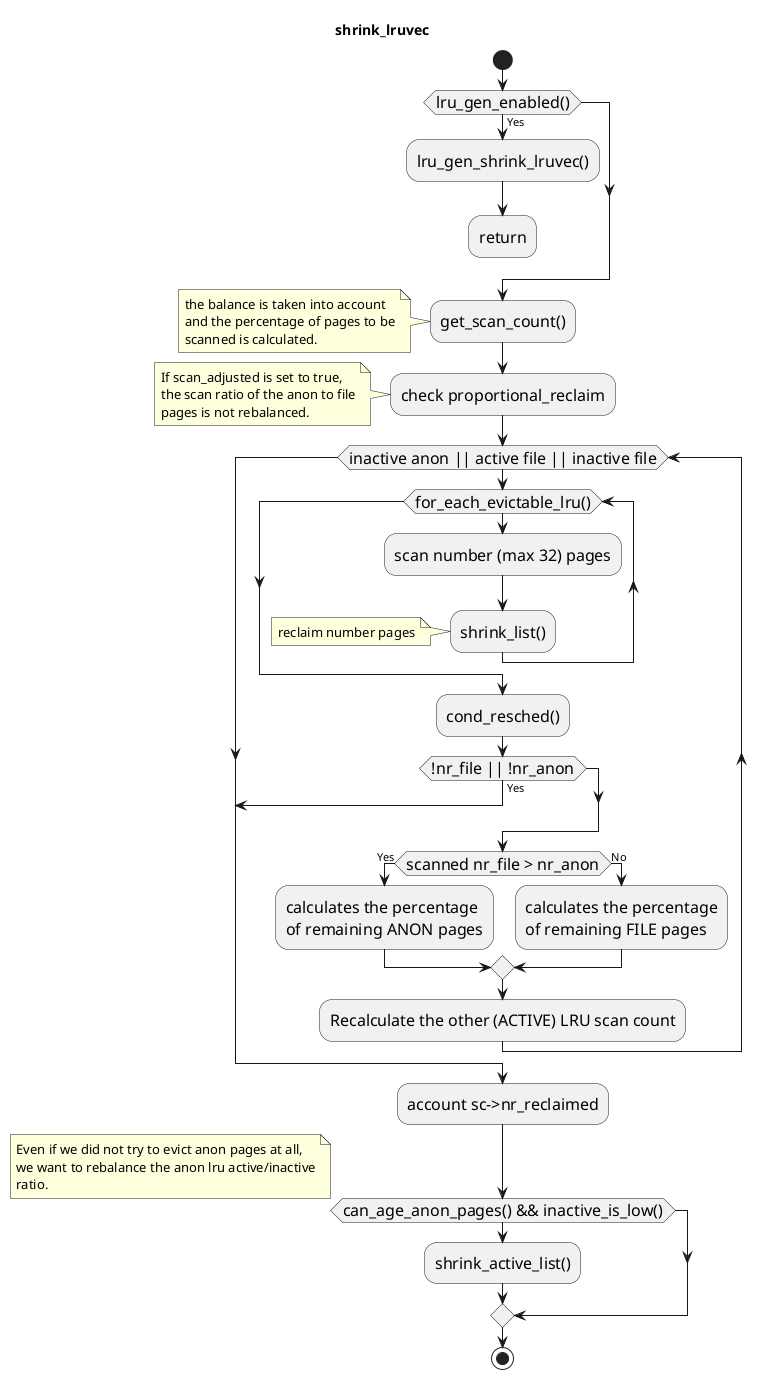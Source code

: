 @startuml
skinparam ActivityFontSize 16
title shrink_lruvec

start

if (lru_gen_enabled()) then (Yes)
    :lru_gen_shrink_lruvec();
    :return;
    detach
endif
:get_scan_count();
note left
    the balance is taken into account
    and the percentage of pages to be
    scanned is calculated.
end note
:check proportional_reclaim;
note left
    If scan_adjusted is set to true,
    the scan ratio of the anon to file
    pages is not rebalanced.
end note
while (inactive anon || active file || inactive file)

    while (for_each_evictable_lru())
        :scan number (max 32) pages;
        :shrink_list();
        note left:reclaim number pages
    endwhile

    :cond_resched();
    if (!nr_file || !nr_anon) then (Yes)
        break
    endif
    if (scanned nr_file > nr_anon) then (Yes)
        :calculates the percentage
        of remaining ANON pages;
    else (No)
        :calculates the percentage
        of remaining FILE pages;
    endif
    :Recalculate the other (ACTIVE) LRU scan count;
    endwhile

:account sc->nr_reclaimed;
if (can_age_anon_pages() && inactive_is_low()) then
    :shrink_active_list();
endif
note left
Even if we did not try to evict anon pages at all,
we want to rebalance the anon lru active/inactive
ratio.
end note

    stop
    @enduml